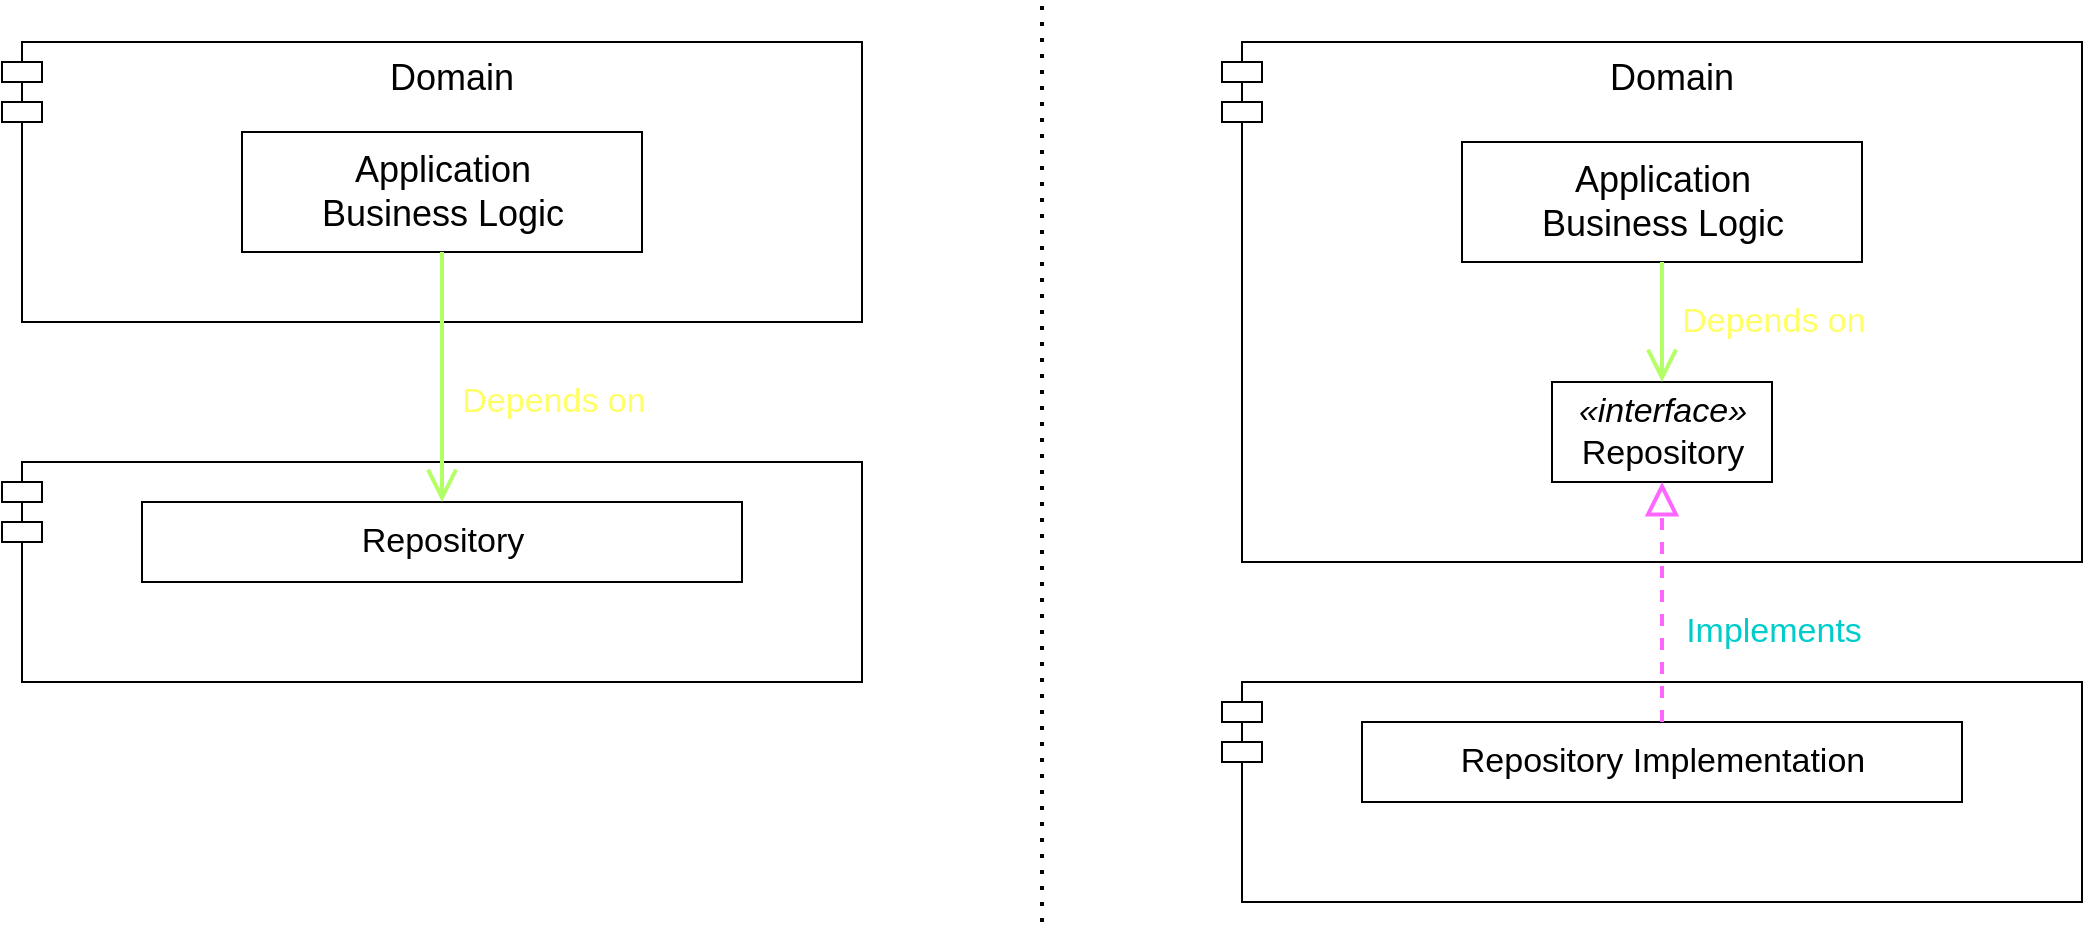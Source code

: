 <mxfile version="14.6.13" type="device"><diagram id="NGrvILZ8R3wKAYrO0oFI" name="Page-1"><mxGraphModel dx="1342" dy="823" grid="1" gridSize="10" guides="1" tooltips="1" connect="1" arrows="1" fold="1" page="1" pageScale="1" pageWidth="1100" pageHeight="850" math="0" shadow="0"><root><mxCell id="0"/><mxCell id="1" parent="0"/><mxCell id="UngIfQ6WXSiD7EyRcMS9-1" value="Domain" style="shape=module;align=left;spacingLeft=20;align=center;verticalAlign=top;fillColor=none;fontSize=18;" parent="1" vertex="1"><mxGeometry x="650" y="40" width="430" height="260" as="geometry"/></mxCell><mxCell id="UngIfQ6WXSiD7EyRcMS9-6" value="Application&lt;br&gt;Business Logic" style="html=1;fontSize=18;fillColor=none;" parent="1" vertex="1"><mxGeometry x="770" y="90" width="200" height="60" as="geometry"/></mxCell><mxCell id="UngIfQ6WXSiD7EyRcMS9-7" value="&lt;i&gt;«interface»&lt;/i&gt;&lt;br style=&quot;font-size: 17px&quot;&gt;&lt;span style=&quot;font-size: 17px&quot;&gt;Repository&lt;/span&gt;" style="html=1;fillColor=none;fontSize=17;" parent="1" vertex="1"><mxGeometry x="815" y="210" width="110" height="50" as="geometry"/></mxCell><mxCell id="UngIfQ6WXSiD7EyRcMS9-10" value="" style="shape=module;align=left;spacingLeft=20;align=center;verticalAlign=top;fillColor=none;fontSize=17;" parent="1" vertex="1"><mxGeometry x="650" y="360" width="430" height="110" as="geometry"/></mxCell><mxCell id="UngIfQ6WXSiD7EyRcMS9-12" value="Repository Implementation" style="html=1;fontSize=17;fillColor=none;" parent="1" vertex="1"><mxGeometry x="720" y="380" width="300" height="40" as="geometry"/></mxCell><mxCell id="UngIfQ6WXSiD7EyRcMS9-15" value="" style="endArrow=block;dashed=1;endFill=0;endSize=12;html=1;strokeWidth=2;entryX=0.5;entryY=1;entryDx=0;entryDy=0;fillColor=#fff2cc;exitX=0.5;exitY=0;exitDx=0;exitDy=0;strokeColor=#FF66FF;" parent="1" source="UngIfQ6WXSiD7EyRcMS9-12" target="UngIfQ6WXSiD7EyRcMS9-7" edge="1"><mxGeometry width="160" relative="1" as="geometry"><mxPoint x="1030" y="280" as="sourcePoint"/><mxPoint x="1380" y="420" as="targetPoint"/><Array as="points"/></mxGeometry></mxCell><mxCell id="BakwgY4isV14IjngAQbr-2" value="Implements" style="text;html=1;strokeColor=none;fillColor=none;align=center;verticalAlign=middle;whiteSpace=wrap;rounded=0;fontSize=17;fontColor=#00CCCC;" vertex="1" parent="1"><mxGeometry x="871" y="320" width="110" height="30" as="geometry"/></mxCell><mxCell id="BakwgY4isV14IjngAQbr-4" value="" style="endArrow=open;endSize=12;html=1;fontSize=17;fontColor=#00CCCC;strokeWidth=2;strokeColor=#B3FF66;exitX=0.5;exitY=1;exitDx=0;exitDy=0;entryX=0.5;entryY=0;entryDx=0;entryDy=0;" edge="1" parent="1" source="UngIfQ6WXSiD7EyRcMS9-6" target="UngIfQ6WXSiD7EyRcMS9-7"><mxGeometry width="160" relative="1" as="geometry"><mxPoint x="780" y="139" as="sourcePoint"/><mxPoint x="870" y="200" as="targetPoint"/><Array as="points"/></mxGeometry></mxCell><mxCell id="BakwgY4isV14IjngAQbr-5" value="Depends on" style="text;html=1;strokeColor=none;fillColor=none;align=center;verticalAlign=middle;whiteSpace=wrap;rounded=0;fontSize=17;fontColor=#FFFF66;" vertex="1" parent="1"><mxGeometry x="871" y="170" width="110" height="20" as="geometry"/></mxCell><mxCell id="BakwgY4isV14IjngAQbr-6" value="Domain" style="shape=module;align=left;spacingLeft=20;align=center;verticalAlign=top;fillColor=none;fontSize=18;" vertex="1" parent="1"><mxGeometry x="40" y="40" width="430" height="140" as="geometry"/></mxCell><mxCell id="BakwgY4isV14IjngAQbr-7" value="Application&lt;br&gt;Business Logic" style="html=1;fontSize=18;fillColor=none;" vertex="1" parent="1"><mxGeometry x="160" y="85" width="200" height="60" as="geometry"/></mxCell><mxCell id="BakwgY4isV14IjngAQbr-9" value="" style="shape=module;align=left;spacingLeft=20;align=center;verticalAlign=top;fillColor=none;fontSize=17;" vertex="1" parent="1"><mxGeometry x="40" y="250" width="430" height="110" as="geometry"/></mxCell><mxCell id="BakwgY4isV14IjngAQbr-10" value="Repository" style="html=1;fontSize=17;fillColor=none;" vertex="1" parent="1"><mxGeometry x="110" y="270" width="300" height="40" as="geometry"/></mxCell><mxCell id="BakwgY4isV14IjngAQbr-13" value="" style="endArrow=open;endSize=12;html=1;fontSize=17;fontColor=#00CCCC;strokeWidth=2;strokeColor=#B3FF66;exitX=0.5;exitY=1;exitDx=0;exitDy=0;entryX=0.5;entryY=0;entryDx=0;entryDy=0;" edge="1" parent="1" source="BakwgY4isV14IjngAQbr-7" target="BakwgY4isV14IjngAQbr-10"><mxGeometry width="160" relative="1" as="geometry"><mxPoint x="170" y="139" as="sourcePoint"/><mxPoint x="260" y="210" as="targetPoint"/><Array as="points"/></mxGeometry></mxCell><mxCell id="BakwgY4isV14IjngAQbr-14" value="Depends on" style="text;html=1;strokeColor=none;fillColor=none;align=center;verticalAlign=middle;whiteSpace=wrap;rounded=0;fontSize=17;fontColor=#FFFF66;" vertex="1" parent="1"><mxGeometry x="261" y="210" width="110" height="20" as="geometry"/></mxCell><mxCell id="BakwgY4isV14IjngAQbr-15" value="Persistence" style="text;html=1;strokeColor=none;fillColor=none;align=center;verticalAlign=middle;whiteSpace=wrap;rounded=0;fontSize=18;fontColor=#FFFFFF;" vertex="1" parent="1"><mxGeometry x="205" y="330" width="110" height="30" as="geometry"/></mxCell><mxCell id="BakwgY4isV14IjngAQbr-16" value="" style="endArrow=none;dashed=1;html=1;dashPattern=1 3;strokeWidth=2;fontSize=18;fontColor=#FFFFFF;" edge="1" parent="1"><mxGeometry width="50" height="50" relative="1" as="geometry"><mxPoint x="560" y="480" as="sourcePoint"/><mxPoint x="560" y="20" as="targetPoint"/></mxGeometry></mxCell><mxCell id="BakwgY4isV14IjngAQbr-17" value="Persistence" style="text;html=1;strokeColor=none;fillColor=none;align=center;verticalAlign=middle;whiteSpace=wrap;rounded=0;fontSize=18;fontColor=#FFFFFF;" vertex="1" parent="1"><mxGeometry x="815" y="440" width="110" height="30" as="geometry"/></mxCell></root></mxGraphModel></diagram></mxfile>